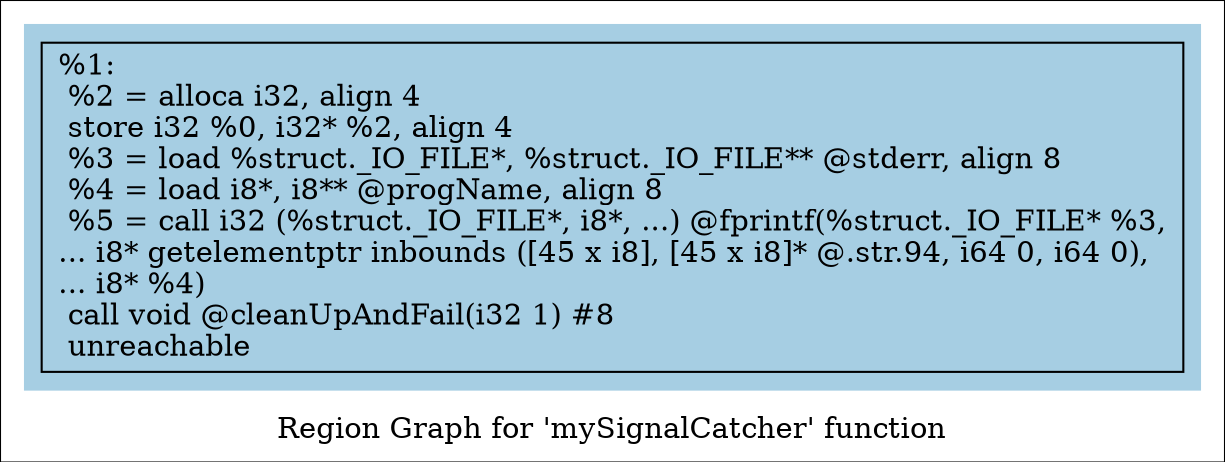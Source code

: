 digraph "Region Graph for 'mySignalCatcher' function" {
	label="Region Graph for 'mySignalCatcher' function";

	Node0x2863030 [shape=record,label="{%1:\l  %2 = alloca i32, align 4\l  store i32 %0, i32* %2, align 4\l  %3 = load %struct._IO_FILE*, %struct._IO_FILE** @stderr, align 8\l  %4 = load i8*, i8** @progName, align 8\l  %5 = call i32 (%struct._IO_FILE*, i8*, ...) @fprintf(%struct._IO_FILE* %3,\l... i8* getelementptr inbounds ([45 x i8], [45 x i8]* @.str.94, i64 0, i64 0),\l... i8* %4)\l  call void @cleanUpAndFail(i32 1) #8\l  unreachable\l}"];
	colorscheme = "paired12"
        subgraph cluster_0x2b96f10 {
          label = "";
          style = filled;
          color = 1
          Node0x2863030;
        }
}

